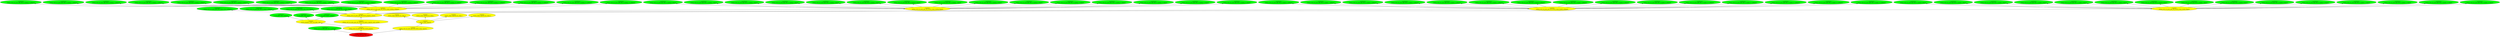 digraph {
rankdir="BT"
ss_tail_light_24px_unflipped [fillcolor=green style="filled" label="<spriteset>\nss_tail_light_24px_unflipped"]
ss_tail_light_24px_flipped [fillcolor=green style="filled" label="<spriteset>\nss_tail_light_24px_flipped"]
ss_tail_light_empty_unflipped [fillcolor=green style="filled" label="<spriteset>\nss_tail_light_empty_unflipped"]
switch_graphics_layer_tail_light_24px [fillcolor=yellow style="filled" label="<switch>\nswitch_graphics_layer_tail_light_24px"]
switch_cargo_capacity_by_cargo_0 [fillcolor=yellow style="filled" label="<switch>\nswitch_cargo_capacity_by_cargo_0"]
switch_cargo_capacity_by_cargo_1 [fillcolor=yellow style="filled" label="<switch>\nswitch_cargo_capacity_by_cargo_1"]
switch_cargo_capacity_by_cargo_2 [fillcolor=yellow style="filled" label="<switch>\nswitch_cargo_capacity_by_cargo_2"]
switch_cargo_capacity_by_cargo_3 [fillcolor=yellow style="filled" label="<switch>\nswitch_cargo_capacity_by_cargo_3"]
switch_cargo_capacity [fillcolor=yellow style="filled" label="<switch>\nswitch_cargo_capacity"]
sliding_roof_car_pony_gen_5B_ss_has_cover_unflipped [fillcolor=green style="filled" label="<spriteset>\nsliding_roof_car_pony_gen_5B_ss_has_cover_unflipped"]
sliding_roof_car_pony_gen_5B_ss_empty_unflipped [fillcolor=green style="filled" label="<spriteset>\nsliding_roof_car_pony_gen_5B_ss_empty_unflipped"]
sliding_roof_car_pony_gen_5B_ss_loading_0_unflipped [fillcolor=green style="filled" label="<spriteset>\nsliding_roof_car_pony_gen_5B_ss_loading_0_unflipped"]
sliding_roof_car_pony_gen_5B_ss_loaded_0_unflipped [fillcolor=green style="filled" label="<spriteset>\nsliding_roof_car_pony_gen_5B_ss_loaded_0_unflipped"]
sliding_roof_car_pony_gen_5B_ss_loading_1_unflipped [fillcolor=green style="filled" label="<spriteset>\nsliding_roof_car_pony_gen_5B_ss_loading_1_unflipped"]
sliding_roof_car_pony_gen_5B_ss_loaded_1_unflipped [fillcolor=green style="filled" label="<spriteset>\nsliding_roof_car_pony_gen_5B_ss_loaded_1_unflipped"]
sliding_roof_car_pony_gen_5B_ss_loading_2_unflipped [fillcolor=green style="filled" label="<spriteset>\nsliding_roof_car_pony_gen_5B_ss_loading_2_unflipped"]
sliding_roof_car_pony_gen_5B_ss_loaded_2_unflipped [fillcolor=green style="filled" label="<spriteset>\nsliding_roof_car_pony_gen_5B_ss_loaded_2_unflipped"]
sliding_roof_car_pony_gen_5B_ss_loading_3_unflipped [fillcolor=green style="filled" label="<spriteset>\nsliding_roof_car_pony_gen_5B_ss_loading_3_unflipped"]
sliding_roof_car_pony_gen_5B_ss_loaded_3_unflipped [fillcolor=green style="filled" label="<spriteset>\nsliding_roof_car_pony_gen_5B_ss_loaded_3_unflipped"]
sliding_roof_car_pony_gen_5B_ss_loading_4_unflipped [fillcolor=green style="filled" label="<spriteset>\nsliding_roof_car_pony_gen_5B_ss_loading_4_unflipped"]
sliding_roof_car_pony_gen_5B_ss_loaded_4_unflipped [fillcolor=green style="filled" label="<spriteset>\nsliding_roof_car_pony_gen_5B_ss_loaded_4_unflipped"]
sliding_roof_car_pony_gen_5B_ss_loading_5_unflipped [fillcolor=green style="filled" label="<spriteset>\nsliding_roof_car_pony_gen_5B_ss_loading_5_unflipped"]
sliding_roof_car_pony_gen_5B_ss_loaded_5_unflipped [fillcolor=green style="filled" label="<spriteset>\nsliding_roof_car_pony_gen_5B_ss_loaded_5_unflipped"]
sliding_roof_car_pony_gen_5B_ss_loading_6_unflipped [fillcolor=green style="filled" label="<spriteset>\nsliding_roof_car_pony_gen_5B_ss_loading_6_unflipped"]
sliding_roof_car_pony_gen_5B_ss_loaded_6_unflipped [fillcolor=green style="filled" label="<spriteset>\nsliding_roof_car_pony_gen_5B_ss_loaded_6_unflipped"]
sliding_roof_car_pony_gen_5B_ss_loading_7_unflipped [fillcolor=green style="filled" label="<spriteset>\nsliding_roof_car_pony_gen_5B_ss_loading_7_unflipped"]
sliding_roof_car_pony_gen_5B_ss_loaded_7_unflipped [fillcolor=green style="filled" label="<spriteset>\nsliding_roof_car_pony_gen_5B_ss_loaded_7_unflipped"]
sliding_roof_car_pony_gen_5B_ss_loading_8_unflipped [fillcolor=green style="filled" label="<spriteset>\nsliding_roof_car_pony_gen_5B_ss_loading_8_unflipped"]
sliding_roof_car_pony_gen_5B_ss_loaded_8_unflipped [fillcolor=green style="filled" label="<spriteset>\nsliding_roof_car_pony_gen_5B_ss_loaded_8_unflipped"]
sliding_roof_car_pony_gen_5B_ss_loading_9_unflipped [fillcolor=green style="filled" label="<spriteset>\nsliding_roof_car_pony_gen_5B_ss_loading_9_unflipped"]
sliding_roof_car_pony_gen_5B_ss_loaded_9_unflipped [fillcolor=green style="filled" label="<spriteset>\nsliding_roof_car_pony_gen_5B_ss_loaded_9_unflipped"]
sliding_roof_car_pony_gen_5B_ss_loading_10_unflipped [fillcolor=green style="filled" label="<spriteset>\nsliding_roof_car_pony_gen_5B_ss_loading_10_unflipped"]
sliding_roof_car_pony_gen_5B_ss_loaded_10_unflipped [fillcolor=green style="filled" label="<spriteset>\nsliding_roof_car_pony_gen_5B_ss_loaded_10_unflipped"]
sliding_roof_car_pony_gen_5B_ss_loading_11_unflipped [fillcolor=green style="filled" label="<spriteset>\nsliding_roof_car_pony_gen_5B_ss_loading_11_unflipped"]
sliding_roof_car_pony_gen_5B_ss_loaded_11_unflipped [fillcolor=green style="filled" label="<spriteset>\nsliding_roof_car_pony_gen_5B_ss_loaded_11_unflipped"]
sliding_roof_car_pony_gen_5B_ss_loading_12_unflipped [fillcolor=green style="filled" label="<spriteset>\nsliding_roof_car_pony_gen_5B_ss_loading_12_unflipped"]
sliding_roof_car_pony_gen_5B_ss_loaded_12_unflipped [fillcolor=green style="filled" label="<spriteset>\nsliding_roof_car_pony_gen_5B_ss_loaded_12_unflipped"]
sliding_roof_car_pony_gen_5B_ss_loading_13_unflipped [fillcolor=green style="filled" label="<spriteset>\nsliding_roof_car_pony_gen_5B_ss_loading_13_unflipped"]
sliding_roof_car_pony_gen_5B_ss_loaded_13_unflipped [fillcolor=green style="filled" label="<spriteset>\nsliding_roof_car_pony_gen_5B_ss_loaded_13_unflipped"]
sliding_roof_car_pony_gen_5B_ss_loading_14_unflipped [fillcolor=green style="filled" label="<spriteset>\nsliding_roof_car_pony_gen_5B_ss_loading_14_unflipped"]
sliding_roof_car_pony_gen_5B_ss_loaded_14_unflipped [fillcolor=green style="filled" label="<spriteset>\nsliding_roof_car_pony_gen_5B_ss_loaded_14_unflipped"]
sliding_roof_car_pony_gen_5B_ss_has_cover_flipped [fillcolor=green style="filled" label="<spriteset>\nsliding_roof_car_pony_gen_5B_ss_has_cover_flipped"]
sliding_roof_car_pony_gen_5B_ss_empty_flipped [fillcolor=green style="filled" label="<spriteset>\nsliding_roof_car_pony_gen_5B_ss_empty_flipped"]
sliding_roof_car_pony_gen_5B_ss_loading_0_flipped [fillcolor=green style="filled" label="<spriteset>\nsliding_roof_car_pony_gen_5B_ss_loading_0_flipped"]
sliding_roof_car_pony_gen_5B_ss_loaded_0_flipped [fillcolor=green style="filled" label="<spriteset>\nsliding_roof_car_pony_gen_5B_ss_loaded_0_flipped"]
sliding_roof_car_pony_gen_5B_ss_loading_1_flipped [fillcolor=green style="filled" label="<spriteset>\nsliding_roof_car_pony_gen_5B_ss_loading_1_flipped"]
sliding_roof_car_pony_gen_5B_ss_loaded_1_flipped [fillcolor=green style="filled" label="<spriteset>\nsliding_roof_car_pony_gen_5B_ss_loaded_1_flipped"]
sliding_roof_car_pony_gen_5B_ss_loading_2_flipped [fillcolor=green style="filled" label="<spriteset>\nsliding_roof_car_pony_gen_5B_ss_loading_2_flipped"]
sliding_roof_car_pony_gen_5B_ss_loaded_2_flipped [fillcolor=green style="filled" label="<spriteset>\nsliding_roof_car_pony_gen_5B_ss_loaded_2_flipped"]
sliding_roof_car_pony_gen_5B_ss_loading_3_flipped [fillcolor=green style="filled" label="<spriteset>\nsliding_roof_car_pony_gen_5B_ss_loading_3_flipped"]
sliding_roof_car_pony_gen_5B_ss_loaded_3_flipped [fillcolor=green style="filled" label="<spriteset>\nsliding_roof_car_pony_gen_5B_ss_loaded_3_flipped"]
sliding_roof_car_pony_gen_5B_ss_loading_4_flipped [fillcolor=green style="filled" label="<spriteset>\nsliding_roof_car_pony_gen_5B_ss_loading_4_flipped"]
sliding_roof_car_pony_gen_5B_ss_loaded_4_flipped [fillcolor=green style="filled" label="<spriteset>\nsliding_roof_car_pony_gen_5B_ss_loaded_4_flipped"]
sliding_roof_car_pony_gen_5B_ss_loading_5_flipped [fillcolor=green style="filled" label="<spriteset>\nsliding_roof_car_pony_gen_5B_ss_loading_5_flipped"]
sliding_roof_car_pony_gen_5B_ss_loaded_5_flipped [fillcolor=green style="filled" label="<spriteset>\nsliding_roof_car_pony_gen_5B_ss_loaded_5_flipped"]
sliding_roof_car_pony_gen_5B_ss_loading_6_flipped [fillcolor=green style="filled" label="<spriteset>\nsliding_roof_car_pony_gen_5B_ss_loading_6_flipped"]
sliding_roof_car_pony_gen_5B_ss_loaded_6_flipped [fillcolor=green style="filled" label="<spriteset>\nsliding_roof_car_pony_gen_5B_ss_loaded_6_flipped"]
sliding_roof_car_pony_gen_5B_ss_loading_7_flipped [fillcolor=green style="filled" label="<spriteset>\nsliding_roof_car_pony_gen_5B_ss_loading_7_flipped"]
sliding_roof_car_pony_gen_5B_ss_loaded_7_flipped [fillcolor=green style="filled" label="<spriteset>\nsliding_roof_car_pony_gen_5B_ss_loaded_7_flipped"]
sliding_roof_car_pony_gen_5B_ss_loading_8_flipped [fillcolor=green style="filled" label="<spriteset>\nsliding_roof_car_pony_gen_5B_ss_loading_8_flipped"]
sliding_roof_car_pony_gen_5B_ss_loaded_8_flipped [fillcolor=green style="filled" label="<spriteset>\nsliding_roof_car_pony_gen_5B_ss_loaded_8_flipped"]
sliding_roof_car_pony_gen_5B_ss_loading_9_flipped [fillcolor=green style="filled" label="<spriteset>\nsliding_roof_car_pony_gen_5B_ss_loading_9_flipped"]
sliding_roof_car_pony_gen_5B_ss_loaded_9_flipped [fillcolor=green style="filled" label="<spriteset>\nsliding_roof_car_pony_gen_5B_ss_loaded_9_flipped"]
sliding_roof_car_pony_gen_5B_ss_loading_10_flipped [fillcolor=green style="filled" label="<spriteset>\nsliding_roof_car_pony_gen_5B_ss_loading_10_flipped"]
sliding_roof_car_pony_gen_5B_ss_loaded_10_flipped [fillcolor=green style="filled" label="<spriteset>\nsliding_roof_car_pony_gen_5B_ss_loaded_10_flipped"]
sliding_roof_car_pony_gen_5B_ss_loading_11_flipped [fillcolor=green style="filled" label="<spriteset>\nsliding_roof_car_pony_gen_5B_ss_loading_11_flipped"]
sliding_roof_car_pony_gen_5B_ss_loaded_11_flipped [fillcolor=green style="filled" label="<spriteset>\nsliding_roof_car_pony_gen_5B_ss_loaded_11_flipped"]
sliding_roof_car_pony_gen_5B_ss_loading_12_flipped [fillcolor=green style="filled" label="<spriteset>\nsliding_roof_car_pony_gen_5B_ss_loading_12_flipped"]
sliding_roof_car_pony_gen_5B_ss_loaded_12_flipped [fillcolor=green style="filled" label="<spriteset>\nsliding_roof_car_pony_gen_5B_ss_loaded_12_flipped"]
sliding_roof_car_pony_gen_5B_ss_loading_13_flipped [fillcolor=green style="filled" label="<spriteset>\nsliding_roof_car_pony_gen_5B_ss_loading_13_flipped"]
sliding_roof_car_pony_gen_5B_ss_loaded_13_flipped [fillcolor=green style="filled" label="<spriteset>\nsliding_roof_car_pony_gen_5B_ss_loaded_13_flipped"]
sliding_roof_car_pony_gen_5B_ss_loading_14_flipped [fillcolor=green style="filled" label="<spriteset>\nsliding_roof_car_pony_gen_5B_ss_loading_14_flipped"]
sliding_roof_car_pony_gen_5B_ss_loaded_14_flipped [fillcolor=green style="filled" label="<spriteset>\nsliding_roof_car_pony_gen_5B_ss_loaded_14_flipped"]
sliding_roof_car_pony_gen_5B_switch_cargo_loading_unflipped [fillcolor=yellow style="filled" label="<switch>\nsliding_roof_car_pony_gen_5B_switch_cargo_loading_unflipped"]
sliding_roof_car_pony_gen_5B_switch_cargo_loading_flipped [fillcolor=yellow style="filled" label="<switch>\nsliding_roof_car_pony_gen_5B_switch_cargo_loading_flipped"]
sliding_roof_car_pony_gen_5B_switch_cargo_loaded_unflipped [fillcolor=yellow style="filled" label="<switch>\nsliding_roof_car_pony_gen_5B_switch_cargo_loaded_unflipped"]
sliding_roof_car_pony_gen_5B_switch_cargo_loaded_flipped [fillcolor=yellow style="filled" label="<switch>\nsliding_roof_car_pony_gen_5B_switch_cargo_loaded_flipped"]
sliding_roof_car_pony_gen_5B_switch_graphics_vehicle [fillcolor=yellow style="filled" label="<switch>\nsliding_roof_car_pony_gen_5B_switch_graphics_vehicle"]
sliding_roof_car_pony_gen_5B_ss_purchase [fillcolor=green style="filled" label="<spriteset>\nsliding_roof_car_pony_gen_5B_ss_purchase"]
sliding_roof_car_pony_gen_5B_switch_set_layers_register_more_sprites [fillcolor=yellow style="filled" label="<switch>\nsliding_roof_car_pony_gen_5B_switch_set_layers_register_more_sprites"]
sliding_roof_car_pony_gen_5B_switch_graphics [fillcolor=yellow style="filled" label="<switch>\nsliding_roof_car_pony_gen_5B_switch_graphics"]
sliding_roof_car_pony_gen_5B_switch_cargo_capacity [fillcolor=yellow style="filled" label="<switch>\nsliding_roof_car_pony_gen_5B_switch_cargo_capacity"]
sliding_roof_car_pony_gen_5B [fillcolor=red style="filled" label="<FEAT_TRAINS 5230>\nsliding_roof_car_pony_gen_5B"]
sliding_roof_car_pony_gen_5B_switch_cargo_loaded_unflipped->sliding_roof_car_pony_gen_5B_ss_loaded_12_unflipped
sliding_roof_car_pony_gen_5B_switch_cargo_loading_flipped->sliding_roof_car_pony_gen_5B_ss_loading_12_flipped
sliding_roof_car_pony_gen_5B_switch_cargo_loading_flipped->sliding_roof_car_pony_gen_5B_ss_loading_8_flipped
sliding_roof_car_pony_gen_5B->sliding_roof_car_pony_gen_5B_switch_cargo_capacity
sliding_roof_car_pony_gen_5B_switch_graphics->switch_graphics_layer_tail_light_24px
sliding_roof_car_pony_gen_5B_switch_cargo_loading_flipped->sliding_roof_car_pony_gen_5B_ss_loading_1_flipped
sliding_roof_car_pony_gen_5B_switch_cargo_loaded_flipped->sliding_roof_car_pony_gen_5B_ss_loaded_0_flipped
sliding_roof_car_pony_gen_5B_switch_cargo_loaded_unflipped->sliding_roof_car_pony_gen_5B_ss_loaded_2_unflipped
switch_graphics_layer_tail_light_24px->ss_tail_light_empty_unflipped
sliding_roof_car_pony_gen_5B_switch_cargo_loading_unflipped->sliding_roof_car_pony_gen_5B_ss_loading_0_unflipped
sliding_roof_car_pony_gen_5B_switch_cargo_loading_flipped->sliding_roof_car_pony_gen_5B_ss_loading_0_flipped
sliding_roof_car_pony_gen_5B_switch_cargo_loading_flipped->sliding_roof_car_pony_gen_5B_ss_loading_14_flipped
sliding_roof_car_pony_gen_5B_switch_cargo_loading_flipped->sliding_roof_car_pony_gen_5B_ss_loading_4_flipped
sliding_roof_car_pony_gen_5B_switch_cargo_loaded_unflipped->sliding_roof_car_pony_gen_5B_ss_loaded_8_unflipped
sliding_roof_car_pony_gen_5B_switch_graphics_vehicle->sliding_roof_car_pony_gen_5B_switch_cargo_loaded_flipped
sliding_roof_car_pony_gen_5B_switch_cargo_loaded_unflipped->sliding_roof_car_pony_gen_5B_ss_loaded_3_unflipped
sliding_roof_car_pony_gen_5B_switch_cargo_loaded_unflipped->sliding_roof_car_pony_gen_5B_ss_loaded_7_unflipped
sliding_roof_car_pony_gen_5B_switch_cargo_capacity->switch_cargo_capacity
sliding_roof_car_pony_gen_5B_switch_cargo_loaded_unflipped->sliding_roof_car_pony_gen_5B_ss_loaded_14_unflipped
sliding_roof_car_pony_gen_5B_switch_cargo_loading_unflipped->sliding_roof_car_pony_gen_5B_ss_loading_9_unflipped
sliding_roof_car_pony_gen_5B_switch_cargo_loaded_flipped->sliding_roof_car_pony_gen_5B_ss_loaded_12_flipped
sliding_roof_car_pony_gen_5B_switch_cargo_loaded_flipped->sliding_roof_car_pony_gen_5B_ss_loaded_2_flipped
sliding_roof_car_pony_gen_5B_switch_cargo_loaded_unflipped->sliding_roof_car_pony_gen_5B_ss_loaded_11_unflipped
sliding_roof_car_pony_gen_5B_switch_graphics_vehicle->sliding_roof_car_pony_gen_5B_switch_cargo_loading_flipped
sliding_roof_car_pony_gen_5B_switch_cargo_loading_flipped->sliding_roof_car_pony_gen_5B_ss_loading_5_flipped
sliding_roof_car_pony_gen_5B_switch_cargo_loading_flipped->sliding_roof_car_pony_gen_5B_ss_loading_9_flipped
switch_cargo_capacity->switch_cargo_capacity_by_cargo_1
sliding_roof_car_pony_gen_5B_switch_cargo_loading_flipped->sliding_roof_car_pony_gen_5B_ss_loading_10_flipped
sliding_roof_car_pony_gen_5B_switch_graphics_vehicle->sliding_roof_car_pony_gen_5B_switch_cargo_loaded_unflipped
switch_graphics_layer_tail_light_24px->ss_tail_light_24px_unflipped
sliding_roof_car_pony_gen_5B_switch_cargo_loaded_unflipped->sliding_roof_car_pony_gen_5B_ss_loaded_4_unflipped
sliding_roof_car_pony_gen_5B_switch_graphics_vehicle->sliding_roof_car_pony_gen_5B_switch_cargo_loading_unflipped
sliding_roof_car_pony_gen_5B_switch_cargo_loaded_flipped->sliding_roof_car_pony_gen_5B_ss_loaded_8_flipped
sliding_roof_car_pony_gen_5B_switch_cargo_loading_unflipped->sliding_roof_car_pony_gen_5B_ss_loading_5_unflipped
sliding_roof_car_pony_gen_5B_switch_cargo_loaded_unflipped->sliding_roof_car_pony_gen_5B_ss_loaded_9_unflipped
sliding_roof_car_pony_gen_5B_switch_graphics->sliding_roof_car_pony_gen_5B_switch_set_layers_register_more_sprites
sliding_roof_car_pony_gen_5B_switch_cargo_loaded_unflipped->sliding_roof_car_pony_gen_5B_ss_loaded_0_unflipped
sliding_roof_car_pony_gen_5B_switch_cargo_loaded_flipped->sliding_roof_car_pony_gen_5B_ss_loaded_9_flipped
switch_graphics_layer_tail_light_24px->ss_tail_light_24px_flipped
sliding_roof_car_pony_gen_5B_switch_graphics_vehicle->sliding_roof_car_pony_gen_5B_ss_empty_flipped
sliding_roof_car_pony_gen_5B_switch_set_layers_register_more_sprites->sliding_roof_car_pony_gen_5B_switch_graphics_vehicle
switch_cargo_capacity->switch_cargo_capacity_by_cargo_3
sliding_roof_car_pony_gen_5B->sliding_roof_car_pony_gen_5B_ss_purchase
switch_cargo_capacity->switch_cargo_capacity_by_cargo_0
sliding_roof_car_pony_gen_5B_switch_cargo_loaded_flipped->sliding_roof_car_pony_gen_5B_ss_loaded_7_flipped
sliding_roof_car_pony_gen_5B_switch_cargo_loaded_flipped->sliding_roof_car_pony_gen_5B_ss_loaded_14_flipped
sliding_roof_car_pony_gen_5B_switch_cargo_loading_unflipped->sliding_roof_car_pony_gen_5B_ss_loading_2_unflipped
sliding_roof_car_pony_gen_5B_switch_cargo_loaded_unflipped->sliding_roof_car_pony_gen_5B_ss_loaded_6_unflipped
sliding_roof_car_pony_gen_5B_switch_graphics_vehicle->sliding_roof_car_pony_gen_5B_ss_has_cover_unflipped
sliding_roof_car_pony_gen_5B_switch_cargo_loaded_unflipped->sliding_roof_car_pony_gen_5B_ss_loaded_10_unflipped
sliding_roof_car_pony_gen_5B_switch_cargo_loading_unflipped->sliding_roof_car_pony_gen_5B_ss_loading_7_unflipped
sliding_roof_car_pony_gen_5B_switch_cargo_loading_unflipped->sliding_roof_car_pony_gen_5B_ss_loading_4_unflipped
sliding_roof_car_pony_gen_5B_switch_cargo_loaded_flipped->sliding_roof_car_pony_gen_5B_ss_loaded_10_flipped
sliding_roof_car_pony_gen_5B_switch_cargo_loaded_flipped->sliding_roof_car_pony_gen_5B_ss_loaded_4_flipped
sliding_roof_car_pony_gen_5B_switch_cargo_loaded_unflipped->sliding_roof_car_pony_gen_5B_ss_loaded_5_unflipped
sliding_roof_car_pony_gen_5B_switch_cargo_loaded_unflipped->sliding_roof_car_pony_gen_5B_ss_loaded_1_unflipped
sliding_roof_car_pony_gen_5B_switch_cargo_loading_unflipped->sliding_roof_car_pony_gen_5B_ss_loading_13_unflipped
sliding_roof_car_pony_gen_5B_switch_cargo_loading_flipped->sliding_roof_car_pony_gen_5B_ss_loading_6_flipped
sliding_roof_car_pony_gen_5B_switch_cargo_loaded_flipped->sliding_roof_car_pony_gen_5B_ss_loaded_3_flipped
sliding_roof_car_pony_gen_5B_switch_cargo_loading_flipped->sliding_roof_car_pony_gen_5B_ss_loading_7_flipped
sliding_roof_car_pony_gen_5B_switch_cargo_loading_unflipped->sliding_roof_car_pony_gen_5B_ss_loading_6_unflipped
sliding_roof_car_pony_gen_5B_switch_cargo_loaded_flipped->sliding_roof_car_pony_gen_5B_ss_loaded_11_flipped
sliding_roof_car_pony_gen_5B_switch_cargo_loading_unflipped->sliding_roof_car_pony_gen_5B_ss_loading_1_unflipped
sliding_roof_car_pony_gen_5B_switch_cargo_loading_unflipped->sliding_roof_car_pony_gen_5B_ss_loading_11_unflipped
sliding_roof_car_pony_gen_5B_switch_graphics_vehicle->sliding_roof_car_pony_gen_5B_ss_has_cover_flipped
sliding_roof_car_pony_gen_5B->sliding_roof_car_pony_gen_5B_switch_graphics
sliding_roof_car_pony_gen_5B_switch_cargo_loading_flipped->sliding_roof_car_pony_gen_5B_ss_loading_2_flipped
sliding_roof_car_pony_gen_5B_switch_cargo_loading_unflipped->sliding_roof_car_pony_gen_5B_ss_loading_10_unflipped
sliding_roof_car_pony_gen_5B_switch_cargo_loaded_unflipped->sliding_roof_car_pony_gen_5B_ss_loaded_13_unflipped
sliding_roof_car_pony_gen_5B_switch_cargo_loaded_flipped->sliding_roof_car_pony_gen_5B_ss_loaded_5_flipped
sliding_roof_car_pony_gen_5B_switch_cargo_loading_flipped->sliding_roof_car_pony_gen_5B_ss_loading_11_flipped
sliding_roof_car_pony_gen_5B_switch_cargo_loading_unflipped->sliding_roof_car_pony_gen_5B_ss_loading_14_unflipped
sliding_roof_car_pony_gen_5B_switch_graphics_vehicle->sliding_roof_car_pony_gen_5B_ss_empty_unflipped
sliding_roof_car_pony_gen_5B_switch_cargo_loaded_flipped->sliding_roof_car_pony_gen_5B_ss_loaded_6_flipped
sliding_roof_car_pony_gen_5B_switch_cargo_loading_unflipped->sliding_roof_car_pony_gen_5B_ss_loading_12_unflipped
sliding_roof_car_pony_gen_5B_switch_cargo_loaded_flipped->sliding_roof_car_pony_gen_5B_ss_loaded_1_flipped
sliding_roof_car_pony_gen_5B_switch_cargo_loading_unflipped->sliding_roof_car_pony_gen_5B_ss_loading_8_unflipped
sliding_roof_car_pony_gen_5B_switch_cargo_loading_flipped->sliding_roof_car_pony_gen_5B_ss_loading_13_flipped
switch_cargo_capacity->switch_cargo_capacity_by_cargo_2
sliding_roof_car_pony_gen_5B_switch_cargo_loading_unflipped->sliding_roof_car_pony_gen_5B_ss_loading_3_unflipped
sliding_roof_car_pony_gen_5B_switch_cargo_loading_flipped->sliding_roof_car_pony_gen_5B_ss_loading_3_flipped
sliding_roof_car_pony_gen_5B_switch_cargo_loaded_flipped->sliding_roof_car_pony_gen_5B_ss_loaded_13_flipped
}
